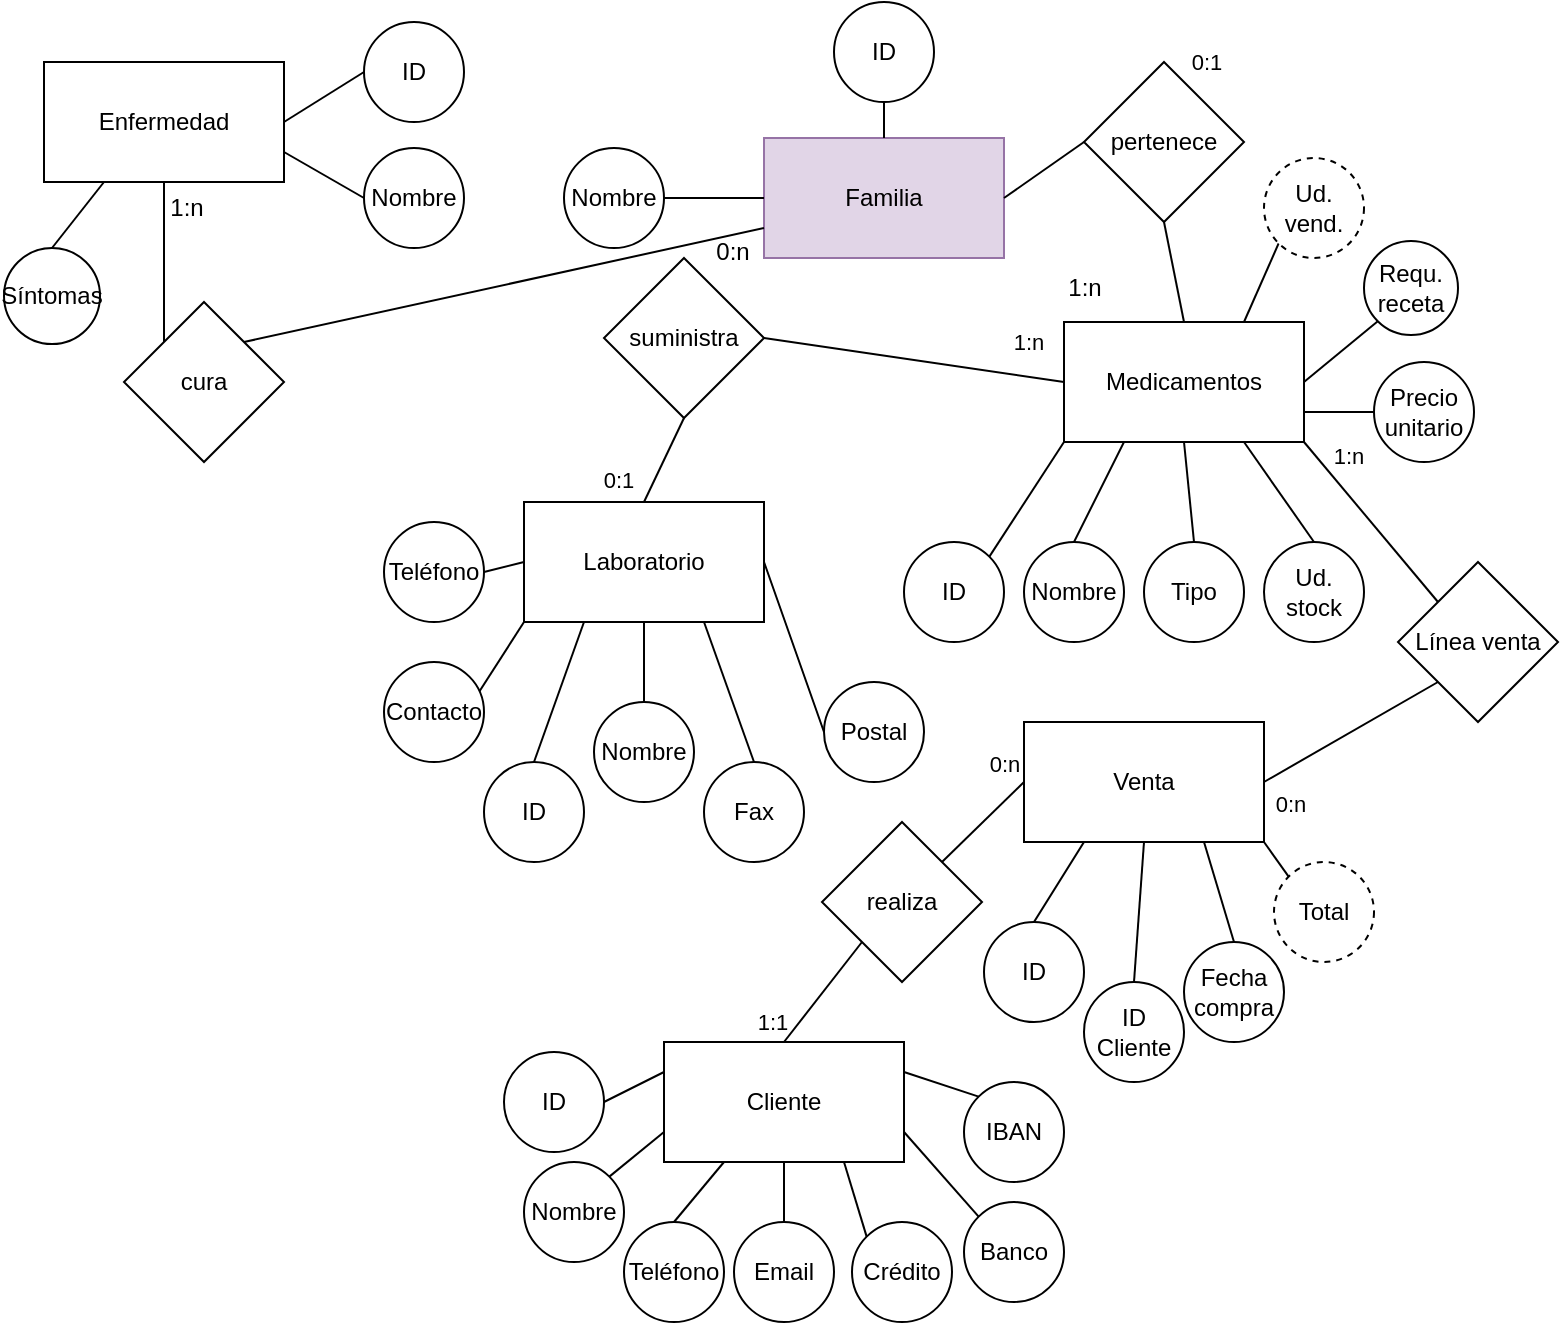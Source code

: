<mxfile version="28.2.5">
  <diagram name="Página-1" id="5d4Lf3Gi_brhi2LTlr7f">
    <mxGraphModel dx="1045" dy="483" grid="1" gridSize="10" guides="1" tooltips="1" connect="1" arrows="1" fold="1" page="1" pageScale="1" pageWidth="827" pageHeight="1169" math="0" shadow="0">
      <root>
        <mxCell id="0" />
        <mxCell id="1" parent="0" />
        <mxCell id="Q_81ygmvFWPE7tia2zUH-1" value="Familia" style="rounded=0;whiteSpace=wrap;html=1;labelBackgroundColor=none;fillColor=light-dark(#E1D5E7,#FFFFFF);strokeColor=#9673a6;fontColor=light-dark(#000000,#000000);" parent="1" vertex="1">
          <mxGeometry x="410" y="68" width="120" height="60" as="geometry" />
        </mxCell>
        <mxCell id="Q_81ygmvFWPE7tia2zUH-2" value="Medicamentos" style="rounded=0;whiteSpace=wrap;html=1;labelBackgroundColor=none;fontColor=light-dark(#000000,#000000);fillColor=light-dark(#FFFFFF,#FFFFFF);strokeColor=light-dark(#000000,#000000);" parent="1" vertex="1">
          <mxGeometry x="560" y="160" width="120" height="60" as="geometry" />
        </mxCell>
        <mxCell id="Q_81ygmvFWPE7tia2zUH-3" value="Laboratorio" style="rounded=0;whiteSpace=wrap;html=1;labelBackgroundColor=none;fontColor=light-dark(#000000,#000000);fillColor=light-dark(#FFFFFF,#FFFFFF);strokeColor=light-dark(#000000,#000000);" parent="1" vertex="1">
          <mxGeometry x="290" y="250" width="120" height="60" as="geometry" />
        </mxCell>
        <mxCell id="Q_81ygmvFWPE7tia2zUH-4" value="" style="endArrow=none;html=1;rounded=0;exitX=0.5;exitY=0;exitDx=0;exitDy=0;entryX=0.25;entryY=1;entryDx=0;entryDy=0;labelBackgroundColor=none;fontColor=light-dark(#000000,#000000);" parent="1" source="Q_81ygmvFWPE7tia2zUH-5" target="Q_81ygmvFWPE7tia2zUH-2" edge="1">
          <mxGeometry width="50" height="50" relative="1" as="geometry">
            <mxPoint x="620" y="280" as="sourcePoint" />
            <mxPoint x="660" y="280" as="targetPoint" />
          </mxGeometry>
        </mxCell>
        <mxCell id="Q_81ygmvFWPE7tia2zUH-5" value="Nombre" style="ellipse;whiteSpace=wrap;html=1;aspect=fixed;labelBackgroundColor=none;fontColor=light-dark(#000000,#000000);fillColor=light-dark(#FFFFFF,#FFFFFF);strokeColor=light-dark(#000000,#000000);" parent="1" vertex="1">
          <mxGeometry x="540" y="270" width="50" height="50" as="geometry" />
        </mxCell>
        <mxCell id="Q_81ygmvFWPE7tia2zUH-6" value="" style="endArrow=none;html=1;rounded=0;exitX=0.5;exitY=0;exitDx=0;exitDy=0;entryX=0.5;entryY=1;entryDx=0;entryDy=0;labelBackgroundColor=none;fontColor=light-dark(#000000,#000000);" parent="1" source="Q_81ygmvFWPE7tia2zUH-7" target="Q_81ygmvFWPE7tia2zUH-2" edge="1">
          <mxGeometry width="50" height="50" relative="1" as="geometry">
            <mxPoint x="730" y="370" as="sourcePoint" />
            <mxPoint x="730" y="310" as="targetPoint" />
          </mxGeometry>
        </mxCell>
        <mxCell id="Q_81ygmvFWPE7tia2zUH-7" value="Tipo" style="ellipse;whiteSpace=wrap;html=1;aspect=fixed;labelBackgroundColor=none;fontColor=light-dark(#000000,#000000);fillColor=light-dark(#FFFFFF,#FFFFFF);strokeColor=light-dark(#000000,#000000);" parent="1" vertex="1">
          <mxGeometry x="600" y="270" width="50" height="50" as="geometry" />
        </mxCell>
        <mxCell id="Q_81ygmvFWPE7tia2zUH-8" value="" style="endArrow=none;html=1;rounded=0;exitX=1;exitY=0;exitDx=0;exitDy=0;entryX=0;entryY=1;entryDx=0;entryDy=0;labelBackgroundColor=none;fontColor=light-dark(#000000,#000000);" parent="1" source="Q_81ygmvFWPE7tia2zUH-9" target="Q_81ygmvFWPE7tia2zUH-2" edge="1">
          <mxGeometry width="50" height="50" relative="1" as="geometry">
            <mxPoint x="560" y="430" as="sourcePoint" />
            <mxPoint x="570" y="250" as="targetPoint" />
          </mxGeometry>
        </mxCell>
        <mxCell id="Q_81ygmvFWPE7tia2zUH-9" value="ID" style="ellipse;whiteSpace=wrap;html=1;aspect=fixed;labelBackgroundColor=none;fontColor=light-dark(#000000,#000000);fillColor=light-dark(#FFFFFF,#7B7B7B);strokeColor=light-dark(#000000,#000000);" parent="1" vertex="1">
          <mxGeometry x="480" y="270" width="50" height="50" as="geometry" />
        </mxCell>
        <mxCell id="Q_81ygmvFWPE7tia2zUH-10" value="" style="endArrow=none;html=1;rounded=0;exitX=0;exitY=1;exitDx=0;exitDy=0;entryX=1;entryY=0.5;entryDx=0;entryDy=0;labelBackgroundColor=none;fontColor=light-dark(#000000,#000000);" parent="1" source="Q_81ygmvFWPE7tia2zUH-11" target="Q_81ygmvFWPE7tia2zUH-2" edge="1">
          <mxGeometry width="50" height="50" relative="1" as="geometry">
            <mxPoint x="790" y="410" as="sourcePoint" />
            <mxPoint x="790" y="350" as="targetPoint" />
          </mxGeometry>
        </mxCell>
        <mxCell id="Q_81ygmvFWPE7tia2zUH-11" value="Requ.&lt;div&gt;receta&lt;/div&gt;" style="ellipse;whiteSpace=wrap;html=1;aspect=fixed;labelBackgroundColor=none;fontColor=light-dark(#000000,#000000);fillColor=light-dark(#FFFFFF,#FFFFFF);strokeColor=light-dark(#000000,#000000);" parent="1" vertex="1">
          <mxGeometry x="710" y="119.5" width="47" height="47" as="geometry" />
        </mxCell>
        <mxCell id="Q_81ygmvFWPE7tia2zUH-12" value="" style="endArrow=none;html=1;rounded=0;exitX=0;exitY=0.5;exitDx=0;exitDy=0;entryX=1;entryY=0.75;entryDx=0;entryDy=0;labelBackgroundColor=none;fontColor=light-dark(#000000,#000000);" parent="1" source="Q_81ygmvFWPE7tia2zUH-13" target="Q_81ygmvFWPE7tia2zUH-2" edge="1">
          <mxGeometry width="50" height="50" relative="1" as="geometry">
            <mxPoint x="790" y="410" as="sourcePoint" />
            <mxPoint x="730" y="350" as="targetPoint" />
          </mxGeometry>
        </mxCell>
        <mxCell id="Q_81ygmvFWPE7tia2zUH-13" value="Precio&lt;div&gt;unitario&lt;/div&gt;" style="ellipse;whiteSpace=wrap;html=1;aspect=fixed;labelBackgroundColor=none;fontColor=light-dark(#000000,#000000);fillColor=light-dark(#FFFFFF,#FFFFFF);strokeColor=light-dark(#000000,#000000);" parent="1" vertex="1">
          <mxGeometry x="715" y="180" width="50" height="50" as="geometry" />
        </mxCell>
        <mxCell id="Q_81ygmvFWPE7tia2zUH-14" value="" style="endArrow=none;html=1;rounded=0;exitX=0.5;exitY=0;exitDx=0;exitDy=0;entryX=0.75;entryY=1;entryDx=0;entryDy=0;labelBackgroundColor=none;fontColor=light-dark(#000000,#000000);" parent="1" source="Q_81ygmvFWPE7tia2zUH-15" target="Q_81ygmvFWPE7tia2zUH-2" edge="1">
          <mxGeometry width="50" height="50" relative="1" as="geometry">
            <mxPoint x="640" y="450" as="sourcePoint" />
            <mxPoint x="640" y="390" as="targetPoint" />
          </mxGeometry>
        </mxCell>
        <mxCell id="Q_81ygmvFWPE7tia2zUH-15" value="Ud. stock" style="ellipse;whiteSpace=wrap;html=1;aspect=fixed;labelBackgroundColor=none;fontColor=light-dark(#000000,#000000);fillColor=light-dark(#FFFFFF,#FFFFFF);strokeColor=light-dark(#000000,#000000);" parent="1" vertex="1">
          <mxGeometry x="660" y="270" width="50" height="50" as="geometry" />
        </mxCell>
        <mxCell id="Q_81ygmvFWPE7tia2zUH-16" value="" style="endArrow=none;html=1;rounded=0;exitX=0;exitY=1;exitDx=0;exitDy=0;entryX=0.75;entryY=0;entryDx=0;entryDy=0;labelBackgroundColor=none;fontColor=light-dark(#000000,#000000);" parent="1" source="Q_81ygmvFWPE7tia2zUH-71" target="Q_81ygmvFWPE7tia2zUH-2" edge="1">
          <mxGeometry width="50" height="50" relative="1" as="geometry">
            <mxPoint x="730" y="105" as="sourcePoint" />
            <mxPoint x="620" y="165" as="targetPoint" />
          </mxGeometry>
        </mxCell>
        <mxCell id="Q_81ygmvFWPE7tia2zUH-17" value="" style="endArrow=none;html=1;rounded=0;exitX=0.5;exitY=0;exitDx=0;exitDy=0;entryX=0.5;entryY=1;entryDx=0;entryDy=0;labelBackgroundColor=none;fontColor=light-dark(#000000,#000000);" parent="1" source="Q_81ygmvFWPE7tia2zUH-18" target="Q_81ygmvFWPE7tia2zUH-3" edge="1">
          <mxGeometry width="50" height="50" relative="1" as="geometry">
            <mxPoint x="390" y="700" as="sourcePoint" />
            <mxPoint x="280" y="495" as="targetPoint" />
          </mxGeometry>
        </mxCell>
        <mxCell id="Q_81ygmvFWPE7tia2zUH-18" value="Nombre" style="ellipse;whiteSpace=wrap;html=1;aspect=fixed;labelBackgroundColor=none;fontColor=light-dark(#000000,#000000);strokeColor=light-dark(#000000,#000000);fillColor=light-dark(#FFFFFF,#FFFFFF);" parent="1" vertex="1">
          <mxGeometry x="325" y="350" width="50" height="50" as="geometry" />
        </mxCell>
        <mxCell id="Q_81ygmvFWPE7tia2zUH-19" value="" style="endArrow=none;html=1;rounded=0;exitX=0.5;exitY=0;exitDx=0;exitDy=0;entryX=0.25;entryY=1;entryDx=0;entryDy=0;labelBackgroundColor=none;fontColor=light-dark(#000000,#000000);" parent="1" source="Q_81ygmvFWPE7tia2zUH-20" target="Q_81ygmvFWPE7tia2zUH-3" edge="1">
          <mxGeometry width="50" height="50" relative="1" as="geometry">
            <mxPoint x="320" y="700" as="sourcePoint" />
            <mxPoint x="210" y="495" as="targetPoint" />
          </mxGeometry>
        </mxCell>
        <mxCell id="Q_81ygmvFWPE7tia2zUH-20" value="ID" style="ellipse;whiteSpace=wrap;html=1;aspect=fixed;labelBackgroundColor=none;fontColor=light-dark(#000000,#000000);strokeColor=light-dark(#000000,#000000);fillColor=light-dark(#FFFFFF,#7B7B7B);" parent="1" vertex="1">
          <mxGeometry x="270" y="380" width="50" height="50" as="geometry" />
        </mxCell>
        <mxCell id="Q_81ygmvFWPE7tia2zUH-21" value="" style="endArrow=none;html=1;rounded=0;exitX=0;exitY=0.5;exitDx=0;exitDy=0;entryX=1;entryY=0.5;entryDx=0;entryDy=0;labelBackgroundColor=none;fontColor=light-dark(#000000,#000000);" parent="1" source="Q_81ygmvFWPE7tia2zUH-3" target="Q_81ygmvFWPE7tia2zUH-22" edge="1">
          <mxGeometry width="50" height="50" relative="1" as="geometry">
            <mxPoint x="320" y="860" as="sourcePoint" />
            <mxPoint x="240" y="360" as="targetPoint" />
          </mxGeometry>
        </mxCell>
        <mxCell id="Q_81ygmvFWPE7tia2zUH-22" value="Teléfono" style="ellipse;whiteSpace=wrap;html=1;aspect=fixed;labelBackgroundColor=none;fontColor=light-dark(#000000,#000000);strokeColor=light-dark(#000000,#000000);fillColor=light-dark(#FFFFFF,#FFFFFF);" parent="1" vertex="1">
          <mxGeometry x="220" y="260" width="50" height="50" as="geometry" />
        </mxCell>
        <mxCell id="Q_81ygmvFWPE7tia2zUH-23" value="" style="endArrow=none;html=1;rounded=0;entryX=0.75;entryY=1;entryDx=0;entryDy=0;exitX=0.5;exitY=0;exitDx=0;exitDy=0;labelBackgroundColor=none;fontColor=light-dark(#000000,#000000);" parent="1" source="Q_81ygmvFWPE7tia2zUH-24" target="Q_81ygmvFWPE7tia2zUH-3" edge="1">
          <mxGeometry width="50" height="50" relative="1" as="geometry">
            <mxPoint x="400" y="500" as="sourcePoint" />
            <mxPoint x="390" y="585" as="targetPoint" />
          </mxGeometry>
        </mxCell>
        <mxCell id="Q_81ygmvFWPE7tia2zUH-24" value="Fax" style="ellipse;whiteSpace=wrap;html=1;aspect=fixed;labelBackgroundColor=none;fontColor=light-dark(#000000,#000000);strokeColor=light-dark(#000000,#000000);fillColor=light-dark(#FFFFFF,#FFFFFF);" parent="1" vertex="1">
          <mxGeometry x="380" y="380" width="50" height="50" as="geometry" />
        </mxCell>
        <mxCell id="Q_81ygmvFWPE7tia2zUH-25" value="" style="endArrow=none;html=1;rounded=0;exitX=0;exitY=0.5;exitDx=0;exitDy=0;entryX=1;entryY=0.5;entryDx=0;entryDy=0;labelBackgroundColor=none;fontColor=light-dark(#000000,#000000);" parent="1" source="Q_81ygmvFWPE7tia2zUH-26" target="Q_81ygmvFWPE7tia2zUH-3" edge="1">
          <mxGeometry width="50" height="50" relative="1" as="geometry">
            <mxPoint x="560" y="610" as="sourcePoint" />
            <mxPoint x="450" y="405" as="targetPoint" />
          </mxGeometry>
        </mxCell>
        <mxCell id="Q_81ygmvFWPE7tia2zUH-26" value="Postal" style="ellipse;whiteSpace=wrap;html=1;aspect=fixed;labelBackgroundColor=none;fontColor=light-dark(#000000,#000000);strokeColor=light-dark(#000000,#000000);fillColor=light-dark(#FFFFFF,#FFFFFF);" parent="1" vertex="1">
          <mxGeometry x="440" y="340" width="50" height="50" as="geometry" />
        </mxCell>
        <mxCell id="Q_81ygmvFWPE7tia2zUH-27" value="" style="endArrow=none;html=1;rounded=0;exitX=0.5;exitY=1;exitDx=0;exitDy=0;entryX=0;entryY=1;entryDx=0;entryDy=0;labelBackgroundColor=none;fontColor=light-dark(#000000,#000000);" parent="1" source="Q_81ygmvFWPE7tia2zUH-28" target="Q_81ygmvFWPE7tia2zUH-3" edge="1">
          <mxGeometry width="50" height="50" relative="1" as="geometry">
            <mxPoint x="500" y="490" as="sourcePoint" />
            <mxPoint x="390" y="285" as="targetPoint" />
          </mxGeometry>
        </mxCell>
        <mxCell id="Q_81ygmvFWPE7tia2zUH-28" value="Contacto" style="ellipse;whiteSpace=wrap;html=1;aspect=fixed;labelBackgroundColor=none;fontColor=light-dark(#000000,#000000);strokeColor=light-dark(#000000,#000000);fillColor=light-dark(#FFFFFF,#FFFFFF);" parent="1" vertex="1">
          <mxGeometry x="220" y="330" width="50" height="50" as="geometry" />
        </mxCell>
        <mxCell id="Q_81ygmvFWPE7tia2zUH-29" value="" style="endArrow=none;html=1;rounded=0;exitX=1;exitY=0.5;exitDx=0;exitDy=0;entryX=0;entryY=0.5;entryDx=0;entryDy=0;labelBackgroundColor=none;fontColor=light-dark(#000000,#000000);" parent="1" source="Q_81ygmvFWPE7tia2zUH-30" target="Q_81ygmvFWPE7tia2zUH-1" edge="1">
          <mxGeometry width="50" height="50" relative="1" as="geometry">
            <mxPoint x="580" y="230" as="sourcePoint" />
            <mxPoint x="470" y="25" as="targetPoint" />
          </mxGeometry>
        </mxCell>
        <mxCell id="Q_81ygmvFWPE7tia2zUH-30" value="Nombre" style="ellipse;whiteSpace=wrap;html=1;aspect=fixed;labelBackgroundColor=none;fontColor=light-dark(#000000,#000000);fillColor=light-dark(#FFFFFF,#FFFFFF);strokeColor=light-dark(#000000,#000000);" parent="1" vertex="1">
          <mxGeometry x="310" y="73" width="50" height="50" as="geometry" />
        </mxCell>
        <mxCell id="Q_81ygmvFWPE7tia2zUH-31" value="" style="endArrow=none;html=1;rounded=0;exitX=0.5;exitY=1;exitDx=0;exitDy=0;entryX=0.5;entryY=0;entryDx=0;entryDy=0;labelBackgroundColor=none;fontColor=light-dark(#000000,#000000);" parent="1" source="Q_81ygmvFWPE7tia2zUH-32" target="Q_81ygmvFWPE7tia2zUH-1" edge="1">
          <mxGeometry width="50" height="50" relative="1" as="geometry">
            <mxPoint x="580" y="230" as="sourcePoint" />
            <mxPoint x="470" y="25" as="targetPoint" />
          </mxGeometry>
        </mxCell>
        <mxCell id="Q_81ygmvFWPE7tia2zUH-32" value="ID" style="ellipse;whiteSpace=wrap;html=1;aspect=fixed;labelBackgroundColor=none;fontColor=light-dark(#000000,#000000);fillColor=light-dark(#FFFFFF,#7B7B7B);strokeColor=light-dark(#000000,#000000);" parent="1" vertex="1">
          <mxGeometry x="445" width="50" height="50" as="geometry" />
        </mxCell>
        <mxCell id="Q_81ygmvFWPE7tia2zUH-33" value="Cliente" style="rounded=0;whiteSpace=wrap;html=1;labelBackgroundColor=none;fontColor=light-dark(#000000,#000000);fillColor=light-dark(#FFFFFF,#FFFFFF);strokeColor=light-dark(#000000,#000000);" parent="1" vertex="1">
          <mxGeometry x="360" y="520" width="120" height="60" as="geometry" />
        </mxCell>
        <mxCell id="Q_81ygmvFWPE7tia2zUH-34" value="" style="endArrow=none;html=1;rounded=0;exitX=1;exitY=0;exitDx=0;exitDy=0;entryX=0;entryY=0.75;entryDx=0;entryDy=0;labelBackgroundColor=none;fontColor=light-dark(#000000,#000000);" parent="1" source="Q_81ygmvFWPE7tia2zUH-35" target="Q_81ygmvFWPE7tia2zUH-33" edge="1">
          <mxGeometry width="50" height="50" relative="1" as="geometry">
            <mxPoint x="610" y="540" as="sourcePoint" />
            <mxPoint x="650" y="540" as="targetPoint" />
          </mxGeometry>
        </mxCell>
        <mxCell id="Q_81ygmvFWPE7tia2zUH-35" value="Nombre" style="ellipse;whiteSpace=wrap;html=1;aspect=fixed;labelBackgroundColor=none;fontColor=light-dark(#000000,#000000);strokeColor=light-dark(#000000,#000000);fillColor=light-dark(#FFFFFF,#FFFFFF);" parent="1" vertex="1">
          <mxGeometry x="290" y="580" width="50" height="50" as="geometry" />
        </mxCell>
        <mxCell id="Q_81ygmvFWPE7tia2zUH-36" value="" style="endArrow=none;html=1;rounded=0;entryX=0;entryY=0.25;entryDx=0;entryDy=0;labelBackgroundColor=none;fontColor=light-dark(#000000,#000000);" parent="1" target="Q_81ygmvFWPE7tia2zUH-33" edge="1">
          <mxGeometry width="50" height="50" relative="1" as="geometry">
            <mxPoint x="330" y="550" as="sourcePoint" />
            <mxPoint x="560" y="510" as="targetPoint" />
          </mxGeometry>
        </mxCell>
        <mxCell id="Q_81ygmvFWPE7tia2zUH-37" value="ID" style="ellipse;whiteSpace=wrap;html=1;aspect=fixed;labelBackgroundColor=none;fontColor=light-dark(#000000,#000000);strokeColor=light-dark(#000000,#000000);fillColor=light-dark(#FFFFFF,#7B7B7B);" parent="1" vertex="1">
          <mxGeometry x="280" y="525" width="50" height="50" as="geometry" />
        </mxCell>
        <mxCell id="Q_81ygmvFWPE7tia2zUH-38" value="" style="endArrow=none;html=1;rounded=0;exitX=0;exitY=0;exitDx=0;exitDy=0;entryX=0.75;entryY=1;entryDx=0;entryDy=0;labelBackgroundColor=none;fontColor=light-dark(#000000,#000000);" parent="1" source="Q_81ygmvFWPE7tia2zUH-39" target="Q_81ygmvFWPE7tia2zUH-33" edge="1">
          <mxGeometry width="50" height="50" relative="1" as="geometry">
            <mxPoint x="780" y="670" as="sourcePoint" />
            <mxPoint x="780" y="610" as="targetPoint" />
          </mxGeometry>
        </mxCell>
        <mxCell id="Q_81ygmvFWPE7tia2zUH-39" value="Crédito" style="ellipse;whiteSpace=wrap;html=1;aspect=fixed;labelBackgroundColor=none;fontColor=light-dark(#000000,#000000);strokeColor=light-dark(#000000,#000000);fillColor=light-dark(#FFFFFF,#99FF99);" parent="1" vertex="1">
          <mxGeometry x="454" y="610" width="50" height="50" as="geometry" />
        </mxCell>
        <mxCell id="Q_81ygmvFWPE7tia2zUH-40" value="" style="endArrow=none;html=1;rounded=0;exitX=0.5;exitY=0;exitDx=0;exitDy=0;entryX=0.5;entryY=1;entryDx=0;entryDy=0;labelBackgroundColor=none;fontColor=light-dark(#000000,#000000);" parent="1" source="Q_81ygmvFWPE7tia2zUH-41" target="Q_81ygmvFWPE7tia2zUH-33" edge="1">
          <mxGeometry width="50" height="50" relative="1" as="geometry">
            <mxPoint x="780" y="670" as="sourcePoint" />
            <mxPoint x="720" y="610" as="targetPoint" />
          </mxGeometry>
        </mxCell>
        <mxCell id="Q_81ygmvFWPE7tia2zUH-41" value="Email" style="ellipse;whiteSpace=wrap;html=1;aspect=fixed;labelBackgroundColor=none;fontColor=light-dark(#000000,#000000);strokeColor=light-dark(#000000,#000000);fillColor=light-dark(#FFFFFF,#FFFFFF);" parent="1" vertex="1">
          <mxGeometry x="395" y="610" width="50" height="50" as="geometry" />
        </mxCell>
        <mxCell id="Q_81ygmvFWPE7tia2zUH-42" value="" style="endArrow=none;html=1;rounded=0;exitX=0.5;exitY=0;exitDx=0;exitDy=0;entryX=0.25;entryY=1;entryDx=0;entryDy=0;labelBackgroundColor=none;fontColor=light-dark(#000000,#000000);" parent="1" source="Q_81ygmvFWPE7tia2zUH-43" target="Q_81ygmvFWPE7tia2zUH-33" edge="1">
          <mxGeometry width="50" height="50" relative="1" as="geometry">
            <mxPoint x="630" y="710" as="sourcePoint" />
            <mxPoint x="630" y="650" as="targetPoint" />
          </mxGeometry>
        </mxCell>
        <mxCell id="Q_81ygmvFWPE7tia2zUH-43" value="Teléfono" style="ellipse;whiteSpace=wrap;html=1;aspect=fixed;labelBackgroundColor=none;fontColor=light-dark(#000000,#000000);strokeColor=light-dark(#000000,#000000);fillColor=light-dark(#FFFFFF,#FFFFFF);" parent="1" vertex="1">
          <mxGeometry x="340" y="610" width="50" height="50" as="geometry" />
        </mxCell>
        <mxCell id="Q_81ygmvFWPE7tia2zUH-44" value="" style="endArrow=none;html=1;rounded=0;exitX=0;exitY=0;exitDx=0;exitDy=0;entryX=1;entryY=0.75;entryDx=0;entryDy=0;labelBackgroundColor=none;fontColor=light-dark(#000000,#000000);" parent="1" source="Q_81ygmvFWPE7tia2zUH-45" target="Q_81ygmvFWPE7tia2zUH-33" edge="1">
          <mxGeometry width="50" height="50" relative="1" as="geometry">
            <mxPoint x="780" y="620" as="sourcePoint" />
            <mxPoint x="610" y="425" as="targetPoint" />
          </mxGeometry>
        </mxCell>
        <mxCell id="Q_81ygmvFWPE7tia2zUH-45" value="Banco" style="ellipse;whiteSpace=wrap;html=1;aspect=fixed;labelBackgroundColor=none;fontColor=light-dark(#000000,#000000);fillColor=light-dark(#FFFFFF,#FFFFFF);strokeColor=light-dark(#000000,#000000);" parent="1" vertex="1">
          <mxGeometry x="510" y="600" width="50" height="50" as="geometry" />
        </mxCell>
        <mxCell id="Q_81ygmvFWPE7tia2zUH-46" value="" style="endArrow=none;html=1;rounded=0;exitX=0;exitY=0;exitDx=0;exitDy=0;entryX=1;entryY=0.25;entryDx=0;entryDy=0;labelBackgroundColor=none;fontColor=light-dark(#000000,#000000);" parent="1" source="Q_81ygmvFWPE7tia2zUH-47" target="Q_81ygmvFWPE7tia2zUH-33" edge="1">
          <mxGeometry width="50" height="50" relative="1" as="geometry">
            <mxPoint x="800" y="510" as="sourcePoint" />
            <mxPoint x="690" y="305" as="targetPoint" />
          </mxGeometry>
        </mxCell>
        <mxCell id="Q_81ygmvFWPE7tia2zUH-47" value="IBAN" style="ellipse;whiteSpace=wrap;html=1;aspect=fixed;labelBackgroundColor=none;fontColor=light-dark(#000000,#000000);strokeColor=light-dark(#000000,#000000);fillColor=light-dark(#FFFFFF,#FFFFFF);" parent="1" vertex="1">
          <mxGeometry x="510" y="540" width="50" height="50" as="geometry" />
        </mxCell>
        <mxCell id="Q_81ygmvFWPE7tia2zUH-48" value="Venta" style="rounded=0;whiteSpace=wrap;html=1;labelBackgroundColor=none;fontColor=light-dark(#000000,#000000);fillColor=light-dark(#FFFFFF,#FFFFFF);strokeColor=light-dark(#000000,#000000);" parent="1" vertex="1">
          <mxGeometry x="540" y="360" width="120" height="60" as="geometry" />
        </mxCell>
        <mxCell id="Q_81ygmvFWPE7tia2zUH-49" value="" style="endArrow=none;html=1;rounded=0;exitX=0.5;exitY=0;exitDx=0;exitDy=0;entryX=0.25;entryY=1;entryDx=0;entryDy=0;labelBackgroundColor=none;fontColor=light-dark(#000000,#000000);" parent="1" source="Q_81ygmvFWPE7tia2zUH-50" target="Q_81ygmvFWPE7tia2zUH-48" edge="1">
          <mxGeometry width="50" height="50" relative="1" as="geometry">
            <mxPoint x="690" y="960" as="sourcePoint" />
            <mxPoint x="690" y="750" as="targetPoint" />
          </mxGeometry>
        </mxCell>
        <mxCell id="Q_81ygmvFWPE7tia2zUH-50" value="ID" style="ellipse;whiteSpace=wrap;html=1;aspect=fixed;labelBackgroundColor=none;fontColor=light-dark(#000000,#000000);strokeColor=light-dark(#000000,#000000);fillColor=light-dark(#FFFFFF,#7B7B7B);" parent="1" vertex="1">
          <mxGeometry x="520" y="460" width="50" height="50" as="geometry" />
        </mxCell>
        <mxCell id="Q_81ygmvFWPE7tia2zUH-51" value="" style="endArrow=none;html=1;rounded=0;exitX=0.5;exitY=0;exitDx=0;exitDy=0;entryX=0.5;entryY=1;entryDx=0;entryDy=0;labelBackgroundColor=none;fontColor=light-dark(#000000,#000000);" parent="1" source="Q_81ygmvFWPE7tia2zUH-52" target="Q_81ygmvFWPE7tia2zUH-48" edge="1">
          <mxGeometry width="50" height="50" relative="1" as="geometry">
            <mxPoint x="800" y="1020" as="sourcePoint" />
            <mxPoint x="800" y="810" as="targetPoint" />
          </mxGeometry>
        </mxCell>
        <mxCell id="Q_81ygmvFWPE7tia2zUH-52" value="ID Cliente" style="ellipse;whiteSpace=wrap;html=1;aspect=fixed;labelBackgroundColor=none;fontColor=light-dark(#000000,#000000);strokeColor=light-dark(#000000,#000000);fillColor=light-dark(#FFFFFF,#FFFFFF);" parent="1" vertex="1">
          <mxGeometry x="570" y="490" width="50" height="50" as="geometry" />
        </mxCell>
        <mxCell id="Q_81ygmvFWPE7tia2zUH-53" value="" style="endArrow=none;html=1;rounded=0;exitX=0.5;exitY=0;exitDx=0;exitDy=0;entryX=0.75;entryY=1;entryDx=0;entryDy=0;labelBackgroundColor=none;fontColor=light-dark(#000000,#000000);" parent="1" source="Q_81ygmvFWPE7tia2zUH-54" target="Q_81ygmvFWPE7tia2zUH-48" edge="1">
          <mxGeometry width="50" height="50" relative="1" as="geometry">
            <mxPoint x="740" y="980" as="sourcePoint" />
            <mxPoint x="740" y="770" as="targetPoint" />
          </mxGeometry>
        </mxCell>
        <mxCell id="Q_81ygmvFWPE7tia2zUH-54" value="Fecha compra" style="ellipse;whiteSpace=wrap;html=1;aspect=fixed;labelBackgroundColor=none;fontColor=light-dark(#000000,#000000);strokeColor=light-dark(#000000,#000000);fillColor=light-dark(#FFFFFF,#FFFFFF);" parent="1" vertex="1">
          <mxGeometry x="620" y="470" width="50" height="50" as="geometry" />
        </mxCell>
        <mxCell id="Q_81ygmvFWPE7tia2zUH-55" value="" style="endArrow=none;html=1;rounded=0;exitX=0;exitY=0;exitDx=0;exitDy=0;entryX=1;entryY=1;entryDx=0;entryDy=0;labelBackgroundColor=none;fontColor=light-dark(#000000,#000000);" parent="1" source="Q_81ygmvFWPE7tia2zUH-72" target="Q_81ygmvFWPE7tia2zUH-48" edge="1">
          <mxGeometry width="50" height="50" relative="1" as="geometry">
            <mxPoint x="725" y="740" as="sourcePoint" />
            <mxPoint x="820" y="940" as="targetPoint" />
          </mxGeometry>
        </mxCell>
        <mxCell id="Q_81ygmvFWPE7tia2zUH-56" value="suministra" style="rhombus;whiteSpace=wrap;html=1;labelBackgroundColor=none;fontColor=light-dark(#000000,#000000);fillColor=light-dark(#FFFFFF,#FFFFFF);strokeColor=light-dark(#000000,#000000);" parent="1" vertex="1">
          <mxGeometry x="330" y="128" width="80" height="80" as="geometry" />
        </mxCell>
        <mxCell id="Q_81ygmvFWPE7tia2zUH-57" value="" style="endArrow=none;html=1;rounded=0;entryX=0.5;entryY=1;entryDx=0;entryDy=0;exitX=0.5;exitY=0;exitDx=0;exitDy=0;labelBackgroundColor=none;fontColor=light-dark(#000000,#000000);" parent="1" source="Q_81ygmvFWPE7tia2zUH-3" target="Q_81ygmvFWPE7tia2zUH-56" edge="1">
          <mxGeometry width="50" height="50" relative="1" as="geometry">
            <mxPoint x="510" y="370" as="sourcePoint" />
            <mxPoint x="560" y="320" as="targetPoint" />
          </mxGeometry>
        </mxCell>
        <mxCell id="Q_81ygmvFWPE7tia2zUH-58" value="0:1" style="edgeLabel;html=1;align=center;verticalAlign=middle;resizable=0;points=[];labelBackgroundColor=none;fontColor=light-dark(#000000,#FFFFFF);fontStyle=0" parent="Q_81ygmvFWPE7tia2zUH-57" vertex="1" connectable="0">
          <mxGeometry x="-0.397" y="2" relative="1" as="geometry">
            <mxPoint x="-17" y="2" as="offset" />
          </mxGeometry>
        </mxCell>
        <mxCell id="Q_81ygmvFWPE7tia2zUH-59" value="" style="endArrow=none;html=1;rounded=0;exitX=1;exitY=0.5;exitDx=0;exitDy=0;entryX=0;entryY=0.5;entryDx=0;entryDy=0;labelBackgroundColor=none;fontColor=light-dark(#000000,#000000);" parent="1" source="Q_81ygmvFWPE7tia2zUH-56" target="Q_81ygmvFWPE7tia2zUH-2" edge="1">
          <mxGeometry width="50" height="50" relative="1" as="geometry">
            <mxPoint x="510" y="370" as="sourcePoint" />
            <mxPoint x="560" y="320" as="targetPoint" />
          </mxGeometry>
        </mxCell>
        <mxCell id="Q_81ygmvFWPE7tia2zUH-60" value="1:n" style="edgeLabel;html=1;align=center;verticalAlign=middle;resizable=0;points=[];labelBackgroundColor=none;fontColor=light-dark(#000000,#FFFFFF);" parent="Q_81ygmvFWPE7tia2zUH-59" vertex="1" connectable="0">
          <mxGeometry x="0.636" y="4" relative="1" as="geometry">
            <mxPoint x="8" y="-12" as="offset" />
          </mxGeometry>
        </mxCell>
        <mxCell id="Q_81ygmvFWPE7tia2zUH-61" value="" style="endArrow=none;html=1;rounded=0;exitX=1;exitY=0.5;exitDx=0;exitDy=0;entryX=0;entryY=0.5;entryDx=0;entryDy=0;labelBackgroundColor=none;fontColor=light-dark(#000000,#000000);" parent="1" source="Q_81ygmvFWPE7tia2zUH-1" target="Q_81ygmvFWPE7tia2zUH-63" edge="1">
          <mxGeometry width="50" height="50" relative="1" as="geometry">
            <mxPoint x="470" y="240" as="sourcePoint" />
            <mxPoint x="490" y="100" as="targetPoint" />
          </mxGeometry>
        </mxCell>
        <mxCell id="Q_81ygmvFWPE7tia2zUH-62" value="0:1" style="edgeLabel;html=1;align=center;verticalAlign=middle;resizable=0;points=[];labelBackgroundColor=none;fontColor=light-dark(#000000,#FFFFFF);" parent="Q_81ygmvFWPE7tia2zUH-61" vertex="1" connectable="0">
          <mxGeometry x="0.636" y="4" relative="1" as="geometry">
            <mxPoint x="70" y="-42" as="offset" />
          </mxGeometry>
        </mxCell>
        <mxCell id="Q_81ygmvFWPE7tia2zUH-63" value="pertenece" style="rhombus;whiteSpace=wrap;html=1;labelBackgroundColor=none;fontColor=light-dark(#000000,#000000);fillColor=light-dark(#FFFFFF,#FFFFFF);strokeColor=light-dark(#000000,#000000);" parent="1" vertex="1">
          <mxGeometry x="570" y="30" width="80" height="80" as="geometry" />
        </mxCell>
        <mxCell id="Q_81ygmvFWPE7tia2zUH-64" value="" style="endArrow=none;html=1;rounded=0;exitX=0.5;exitY=1;exitDx=0;exitDy=0;entryX=0.5;entryY=0;entryDx=0;entryDy=0;labelBackgroundColor=none;fontColor=light-dark(#000000,#000000);" parent="1" source="Q_81ygmvFWPE7tia2zUH-63" target="Q_81ygmvFWPE7tia2zUH-2" edge="1">
          <mxGeometry width="50" height="50" relative="1" as="geometry">
            <mxPoint x="510" y="270" as="sourcePoint" />
            <mxPoint x="560" y="220" as="targetPoint" />
          </mxGeometry>
        </mxCell>
        <mxCell id="Q_81ygmvFWPE7tia2zUH-65" value="1:n" style="text;html=1;align=center;verticalAlign=middle;resizable=0;points=[];autosize=1;strokeColor=none;fillColor=none;labelBackgroundColor=none;fontColor=light-dark(#000000,#FFFFFF);" parent="1" vertex="1">
          <mxGeometry x="550" y="128" width="40" height="30" as="geometry" />
        </mxCell>
        <mxCell id="Q_81ygmvFWPE7tia2zUH-66" value="realiza" style="rhombus;whiteSpace=wrap;html=1;labelBackgroundColor=none;fontColor=light-dark(#000000,#000000);fillColor=light-dark(#FFFFFF,#FFFFFF);strokeColor=light-dark(#000000,#000000);" parent="1" vertex="1">
          <mxGeometry x="439" y="410" width="80" height="80" as="geometry" />
        </mxCell>
        <mxCell id="Q_81ygmvFWPE7tia2zUH-67" value="" style="endArrow=none;html=1;rounded=0;exitX=0;exitY=1;exitDx=0;exitDy=0;entryX=0.5;entryY=0;entryDx=0;entryDy=0;labelBackgroundColor=none;fontColor=light-dark(#000000,#000000);" parent="1" source="Q_81ygmvFWPE7tia2zUH-66" target="Q_81ygmvFWPE7tia2zUH-33" edge="1">
          <mxGeometry width="50" height="50" relative="1" as="geometry">
            <mxPoint x="460" y="240" as="sourcePoint" />
            <mxPoint x="610" y="210" as="targetPoint" />
          </mxGeometry>
        </mxCell>
        <mxCell id="Q_81ygmvFWPE7tia2zUH-68" value="1:1" style="edgeLabel;html=1;align=center;verticalAlign=middle;resizable=0;points=[];labelBackgroundColor=none;fontColor=light-dark(#000000,#FFFFFF);" parent="Q_81ygmvFWPE7tia2zUH-67" vertex="1" connectable="0">
          <mxGeometry x="0.636" y="4" relative="1" as="geometry">
            <mxPoint x="-16" y="-4" as="offset" />
          </mxGeometry>
        </mxCell>
        <mxCell id="Q_81ygmvFWPE7tia2zUH-69" value="" style="endArrow=none;html=1;rounded=0;exitX=1;exitY=0;exitDx=0;exitDy=0;entryX=0;entryY=0.5;entryDx=0;entryDy=0;labelBackgroundColor=none;fontColor=light-dark(#000000,#000000);" parent="1" source="Q_81ygmvFWPE7tia2zUH-66" target="Q_81ygmvFWPE7tia2zUH-48" edge="1">
          <mxGeometry width="50" height="50" relative="1" as="geometry">
            <mxPoint x="450" y="800" as="sourcePoint" />
            <mxPoint x="590" y="640" as="targetPoint" />
          </mxGeometry>
        </mxCell>
        <mxCell id="Q_81ygmvFWPE7tia2zUH-70" value="0:n" style="edgeLabel;html=1;align=center;verticalAlign=middle;resizable=0;points=[];labelBackgroundColor=none;fontColor=light-dark(#000000,#FFFFFF);" parent="Q_81ygmvFWPE7tia2zUH-69" vertex="1" connectable="0">
          <mxGeometry x="0.636" y="4" relative="1" as="geometry">
            <mxPoint y="-14" as="offset" />
          </mxGeometry>
        </mxCell>
        <mxCell id="Q_81ygmvFWPE7tia2zUH-71" value="Ud. vend." style="ellipse;whiteSpace=wrap;html=1;align=center;dashed=1;strokeColor=light-dark(#000000,#000000);fillColor=light-dark(#FFFFFF,#FFFFFF);fontColor=light-dark(#000000,#000000);" parent="1" vertex="1">
          <mxGeometry x="660" y="78" width="50" height="50" as="geometry" />
        </mxCell>
        <mxCell id="Q_81ygmvFWPE7tia2zUH-72" value="Total" style="ellipse;whiteSpace=wrap;html=1;align=center;dashed=1;strokeColor=light-dark(#000000,#000000);fillColor=light-dark(#FFFFFF,#FFFFFF);fontColor=light-dark(#000000,#000000);" parent="1" vertex="1">
          <mxGeometry x="665" y="430" width="50" height="50" as="geometry" />
        </mxCell>
        <mxCell id="Q_81ygmvFWPE7tia2zUH-73" value="" style="endArrow=none;html=1;rounded=0;exitX=1;exitY=0.5;exitDx=0;exitDy=0;labelBackgroundColor=none;fontColor=light-dark(#000000,#000000);entryX=0;entryY=1;entryDx=0;entryDy=0;" parent="1" source="Q_81ygmvFWPE7tia2zUH-48" target="Q_81ygmvFWPE7tia2zUH-75" edge="1">
          <mxGeometry width="50" height="50" relative="1" as="geometry">
            <mxPoint x="780" y="595" as="sourcePoint" />
            <mxPoint x="860" y="460" as="targetPoint" />
          </mxGeometry>
        </mxCell>
        <mxCell id="Q_81ygmvFWPE7tia2zUH-74" value="0:n" style="edgeLabel;html=1;align=center;verticalAlign=middle;resizable=0;points=[];labelBackgroundColor=none;fontColor=light-dark(#000000,#FFFFFF);" parent="1" vertex="1" connectable="0">
          <mxGeometry x="690" y="390" as="geometry">
            <mxPoint x="-17" y="11" as="offset" />
          </mxGeometry>
        </mxCell>
        <mxCell id="Q_81ygmvFWPE7tia2zUH-75" value="Línea venta" style="rhombus;whiteSpace=wrap;html=1;fillColor=light-dark(#FFFFFF,#FFFFFF);strokeColor=light-dark(#000000,#000000);fontColor=light-dark(#000000,#000000);" parent="1" vertex="1">
          <mxGeometry x="727" y="280" width="80" height="80" as="geometry" />
        </mxCell>
        <mxCell id="Q_81ygmvFWPE7tia2zUH-76" value="" style="endArrow=none;html=1;rounded=0;exitX=0;exitY=0;exitDx=0;exitDy=0;labelBackgroundColor=none;fontColor=light-dark(#000000,#000000);entryX=1;entryY=1;entryDx=0;entryDy=0;" parent="1" source="Q_81ygmvFWPE7tia2zUH-75" target="Q_81ygmvFWPE7tia2zUH-2" edge="1">
          <mxGeometry width="50" height="50" relative="1" as="geometry">
            <mxPoint x="710" y="635" as="sourcePoint" />
            <mxPoint x="780" y="630" as="targetPoint" />
          </mxGeometry>
        </mxCell>
        <mxCell id="Q_81ygmvFWPE7tia2zUH-77" value="1:n" style="edgeLabel;html=1;align=center;verticalAlign=middle;resizable=0;points=[];labelBackgroundColor=none;fontColor=light-dark(#000000,#FFFFFF);fontStyle=0" parent="1" vertex="1" connectable="0">
          <mxGeometry x="690" y="230" as="geometry">
            <mxPoint x="12" y="-3" as="offset" />
          </mxGeometry>
        </mxCell>
        <mxCell id="Q_81ygmvFWPE7tia2zUH-84" value="Enfermedad" style="rounded=0;whiteSpace=wrap;html=1;" parent="1" vertex="1">
          <mxGeometry x="50" y="30" width="120" height="60" as="geometry" />
        </mxCell>
        <mxCell id="Q_81ygmvFWPE7tia2zUH-85" value="cura" style="rhombus;whiteSpace=wrap;html=1;" parent="1" vertex="1">
          <mxGeometry x="90" y="150" width="80" height="80" as="geometry" />
        </mxCell>
        <mxCell id="Q_81ygmvFWPE7tia2zUH-86" value="" style="endArrow=none;html=1;rounded=0;exitX=0;exitY=0;exitDx=0;exitDy=0;entryX=0.5;entryY=1;entryDx=0;entryDy=0;" parent="1" source="Q_81ygmvFWPE7tia2zUH-85" target="Q_81ygmvFWPE7tia2zUH-84" edge="1">
          <mxGeometry width="50" height="50" relative="1" as="geometry">
            <mxPoint x="590" y="330" as="sourcePoint" />
            <mxPoint x="640" y="280" as="targetPoint" />
          </mxGeometry>
        </mxCell>
        <mxCell id="Q_81ygmvFWPE7tia2zUH-87" value="" style="endArrow=none;html=1;rounded=0;exitX=1;exitY=0;exitDx=0;exitDy=0;entryX=0;entryY=0.75;entryDx=0;entryDy=0;" parent="1" source="Q_81ygmvFWPE7tia2zUH-85" target="Q_81ygmvFWPE7tia2zUH-1" edge="1">
          <mxGeometry width="50" height="50" relative="1" as="geometry">
            <mxPoint x="590" y="330" as="sourcePoint" />
            <mxPoint x="640" y="280" as="targetPoint" />
          </mxGeometry>
        </mxCell>
        <mxCell id="Q_81ygmvFWPE7tia2zUH-88" value="0:n" style="text;html=1;align=center;verticalAlign=middle;resizable=0;points=[];autosize=1;strokeColor=none;fillColor=none;" parent="1" vertex="1">
          <mxGeometry x="374" y="110" width="40" height="30" as="geometry" />
        </mxCell>
        <mxCell id="Q_81ygmvFWPE7tia2zUH-89" value="1:n" style="text;html=1;align=center;verticalAlign=middle;resizable=0;points=[];autosize=1;strokeColor=none;fillColor=none;" parent="1" vertex="1">
          <mxGeometry x="101" y="88" width="40" height="30" as="geometry" />
        </mxCell>
        <mxCell id="Q_81ygmvFWPE7tia2zUH-90" value="ID" style="ellipse;whiteSpace=wrap;html=1;aspect=fixed;labelBackgroundColor=none;fontColor=light-dark(#000000,#000000);fillColor=light-dark(#FFFFFF,#FFFFFF);strokeColor=light-dark(#000000,#000000);" parent="1" vertex="1">
          <mxGeometry x="210" y="10" width="50" height="50" as="geometry" />
        </mxCell>
        <mxCell id="Q_81ygmvFWPE7tia2zUH-91" value="" style="endArrow=none;html=1;rounded=0;entryX=0;entryY=0.5;entryDx=0;entryDy=0;exitX=1;exitY=0.5;exitDx=0;exitDy=0;" parent="1" source="Q_81ygmvFWPE7tia2zUH-84" target="Q_81ygmvFWPE7tia2zUH-90" edge="1">
          <mxGeometry width="50" height="50" relative="1" as="geometry">
            <mxPoint x="590" y="330" as="sourcePoint" />
            <mxPoint x="640" y="280" as="targetPoint" />
          </mxGeometry>
        </mxCell>
        <mxCell id="Q_81ygmvFWPE7tia2zUH-92" value="Nombre" style="ellipse;whiteSpace=wrap;html=1;aspect=fixed;labelBackgroundColor=none;fontColor=light-dark(#000000,#000000);fillColor=light-dark(#FFFFFF,#FFFFFF);strokeColor=light-dark(#000000,#000000);" parent="1" vertex="1">
          <mxGeometry x="210" y="73" width="50" height="50" as="geometry" />
        </mxCell>
        <mxCell id="Q_81ygmvFWPE7tia2zUH-93" value="" style="endArrow=none;html=1;rounded=0;entryX=1;entryY=0.75;entryDx=0;entryDy=0;exitX=0;exitY=0.5;exitDx=0;exitDy=0;" parent="1" source="Q_81ygmvFWPE7tia2zUH-92" target="Q_81ygmvFWPE7tia2zUH-84" edge="1">
          <mxGeometry width="50" height="50" relative="1" as="geometry">
            <mxPoint x="590" y="330" as="sourcePoint" />
            <mxPoint x="640" y="280" as="targetPoint" />
          </mxGeometry>
        </mxCell>
        <mxCell id="Q_81ygmvFWPE7tia2zUH-94" value="Síntomas" style="ellipse;whiteSpace=wrap;html=1;aspect=fixed;" parent="1" vertex="1">
          <mxGeometry x="30" y="123" width="48" height="48" as="geometry" />
        </mxCell>
        <mxCell id="Q_81ygmvFWPE7tia2zUH-95" value="" style="endArrow=none;html=1;rounded=0;exitX=0.5;exitY=0;exitDx=0;exitDy=0;entryX=0.25;entryY=1;entryDx=0;entryDy=0;" parent="1" source="Q_81ygmvFWPE7tia2zUH-94" target="Q_81ygmvFWPE7tia2zUH-84" edge="1">
          <mxGeometry width="50" height="50" relative="1" as="geometry">
            <mxPoint x="590" y="330" as="sourcePoint" />
            <mxPoint x="640" y="280" as="targetPoint" />
          </mxGeometry>
        </mxCell>
      </root>
    </mxGraphModel>
  </diagram>
</mxfile>
